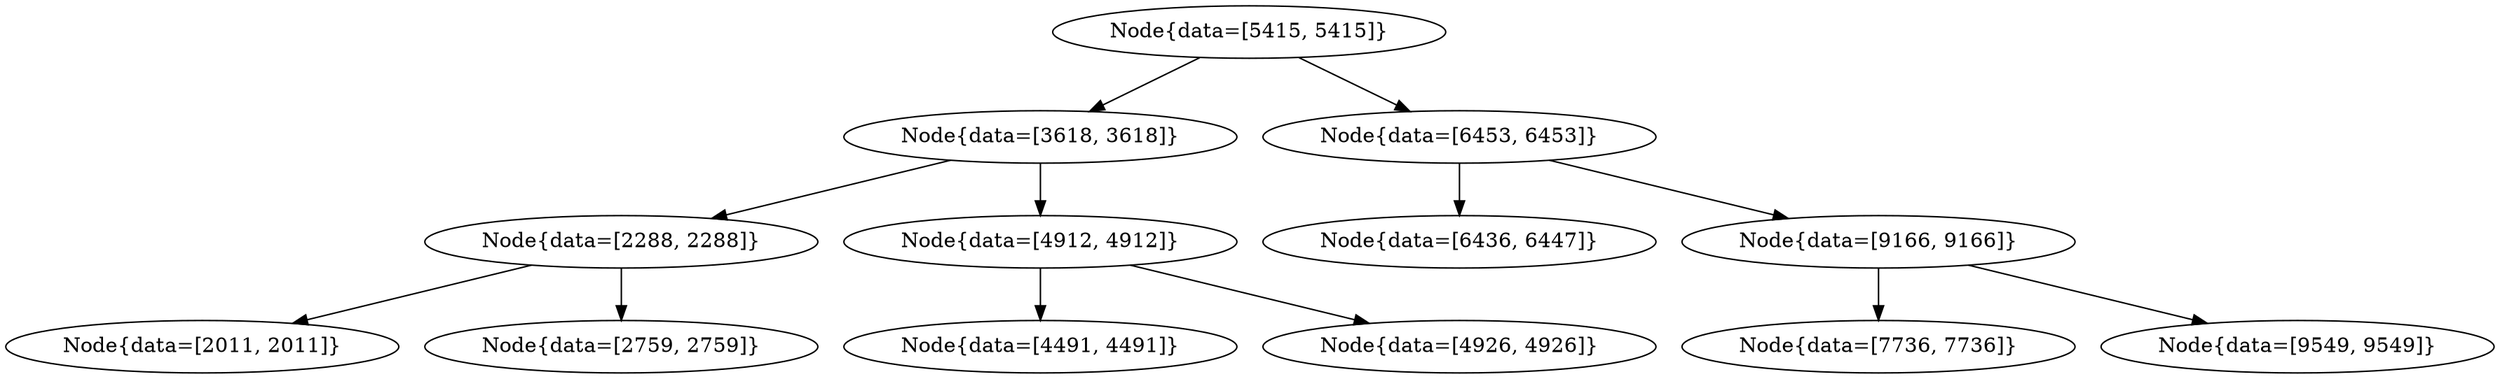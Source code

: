 digraph G{
2066919721 [label="Node{data=[5415, 5415]}"]
2066919721 -> 1134443700
1134443700 [label="Node{data=[3618, 3618]}"]
1134443700 -> 480230241
480230241 [label="Node{data=[2288, 2288]}"]
480230241 -> 2072076651
2072076651 [label="Node{data=[2011, 2011]}"]
480230241 -> 366226635
366226635 [label="Node{data=[2759, 2759]}"]
1134443700 -> 664656217
664656217 [label="Node{data=[4912, 4912]}"]
664656217 -> 1178090104
1178090104 [label="Node{data=[4491, 4491]}"]
664656217 -> 918716909
918716909 [label="Node{data=[4926, 4926]}"]
2066919721 -> 38027658
38027658 [label="Node{data=[6453, 6453]}"]
38027658 -> 1264191370
1264191370 [label="Node{data=[6436, 6447]}"]
38027658 -> 1278615395
1278615395 [label="Node{data=[9166, 9166]}"]
1278615395 -> 1859724001
1859724001 [label="Node{data=[7736, 7736]}"]
1278615395 -> 1320248993
1320248993 [label="Node{data=[9549, 9549]}"]
}